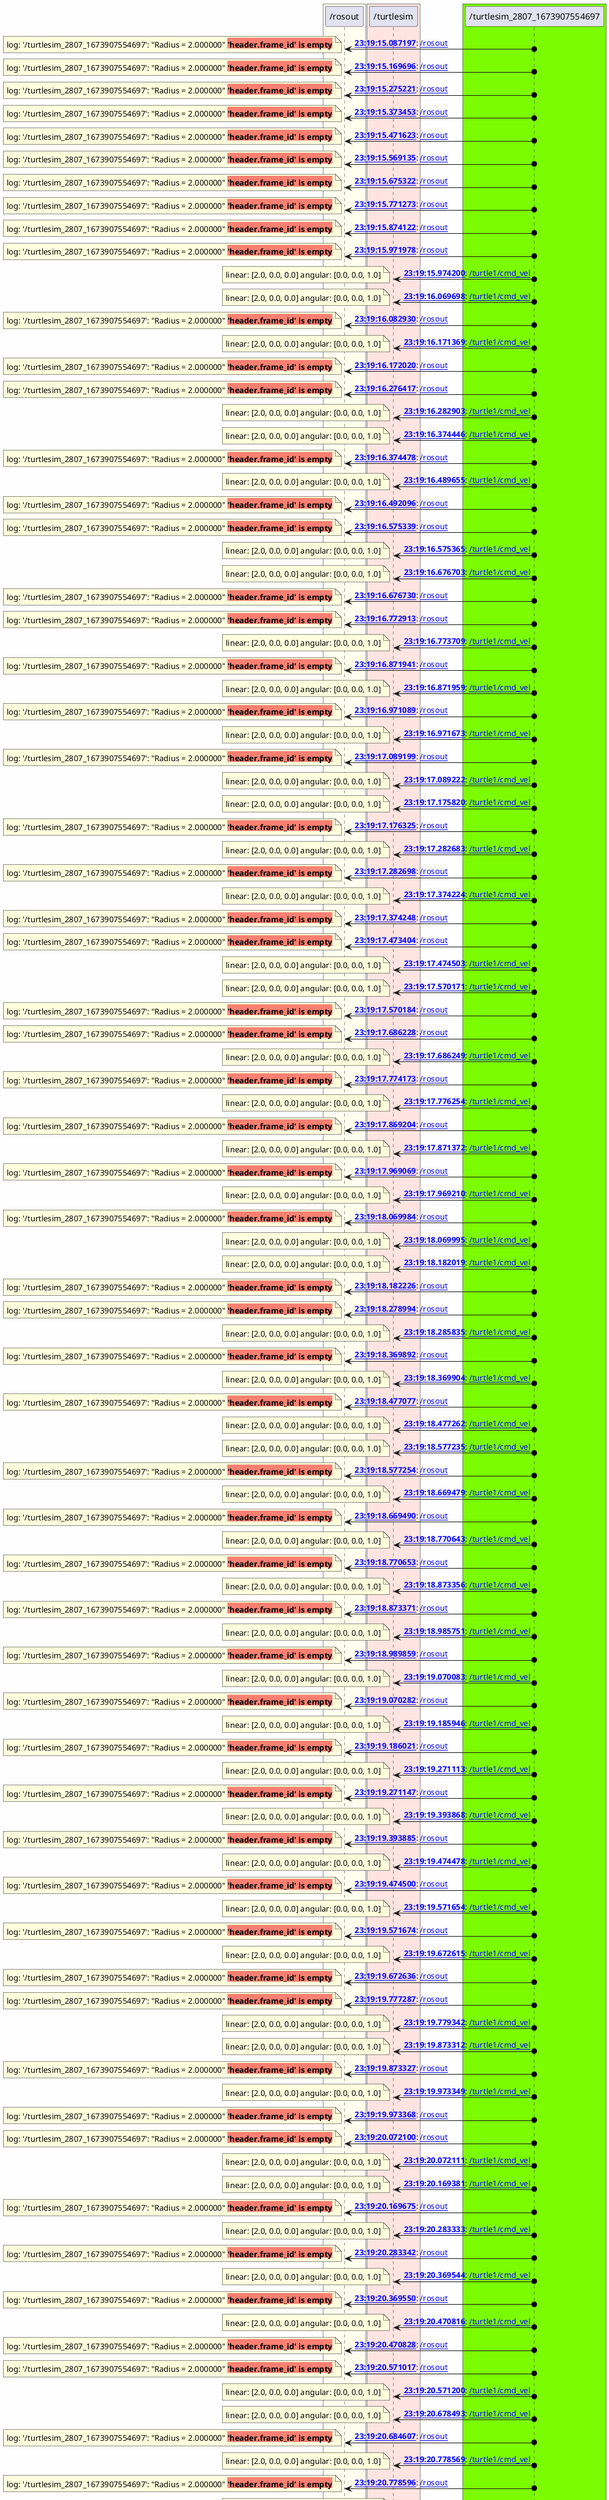 @startuml

skinparam backgroundColor #FEFEFE

box #Ivory
    participant "/rosout" as _rosout [[../nodes/_rosout.html]]
end box
box #MistyRose
    participant "/turtlesim" as _turtlesim [[../nodes/_turtlesim.html]]
end box
box #LawnGreen
    participant "/turtlesim_2807_1673907554697" as _turtlesim_2807_1673907554697 [[../nodes/_turtlesim_2807_1673907554697.html]]
end box

_turtlesim_2807_1673907554697 o-> _rosout : **[[../msgs/0000656_msg.html {message data} 23:19:15.087197]]**: [[../topics/_rosout.html {topic data} /rosout]]
note left
log: '/turtlesim_2807_1673907554697': "Radius = 2.000000" <b><back:salmon>'header.frame_id' is empty</back></b>
end note
_turtlesim_2807_1673907554697 o-> _rosout : **[[../msgs/0000671_msg.html {message data} 23:19:15.169696]]**: [[../topics/_rosout.html {topic data} /rosout]]
note left
log: '/turtlesim_2807_1673907554697': "Radius = 2.000000" <b><back:salmon>'header.frame_id' is empty</back></b>
end note
_turtlesim_2807_1673907554697 o-> _rosout : **[[../msgs/0000687_msg.html {message data} 23:19:15.275221]]**: [[../topics/_rosout.html {topic data} /rosout]]
note left
log: '/turtlesim_2807_1673907554697': "Radius = 2.000000" <b><back:salmon>'header.frame_id' is empty</back></b>
end note
_turtlesim_2807_1673907554697 o-> _rosout : **[[../msgs/0000701_msg.html {message data} 23:19:15.373453]]**: [[../topics/_rosout.html {topic data} /rosout]]
note left
log: '/turtlesim_2807_1673907554697': "Radius = 2.000000" <b><back:salmon>'header.frame_id' is empty</back></b>
end note
_turtlesim_2807_1673907554697 o-> _rosout : **[[../msgs/0000715_msg.html {message data} 23:19:15.471623]]**: [[../topics/_rosout.html {topic data} /rosout]]
note left
log: '/turtlesim_2807_1673907554697': "Radius = 2.000000" <b><back:salmon>'header.frame_id' is empty</back></b>
end note
_turtlesim_2807_1673907554697 o-> _rosout : **[[../msgs/0000729_msg.html {message data} 23:19:15.569135]]**: [[../topics/_rosout.html {topic data} /rosout]]
note left
log: '/turtlesim_2807_1673907554697': "Radius = 2.000000" <b><back:salmon>'header.frame_id' is empty</back></b>
end note
_turtlesim_2807_1673907554697 o-> _rosout : **[[../msgs/0000741_msg.html {message data} 23:19:15.675322]]**: [[../topics/_rosout.html {topic data} /rosout]]
note left
log: '/turtlesim_2807_1673907554697': "Radius = 2.000000" <b><back:salmon>'header.frame_id' is empty</back></b>
end note
_turtlesim_2807_1673907554697 o-> _rosout : **[[../msgs/0000761_msg.html {message data} 23:19:15.771273]]**: [[../topics/_rosout.html {topic data} /rosout]]
note left
log: '/turtlesim_2807_1673907554697': "Radius = 2.000000" <b><back:salmon>'header.frame_id' is empty</back></b>
end note
_turtlesim_2807_1673907554697 o-> _rosout : **[[../msgs/0000775_msg.html {message data} 23:19:15.874122]]**: [[../topics/_rosout.html {topic data} /rosout]]
note left
log: '/turtlesim_2807_1673907554697': "Radius = 2.000000" <b><back:salmon>'header.frame_id' is empty</back></b>
end note
_turtlesim_2807_1673907554697 o-> _rosout : **[[../msgs/0000790_msg.html {message data} 23:19:15.971978]]**: [[../topics/_rosout.html {topic data} /rosout]]
note left
log: '/turtlesim_2807_1673907554697': "Radius = 2.000000" <b><back:salmon>'header.frame_id' is empty</back></b>
end note
_turtlesim_2807_1673907554697 o-> _turtlesim : **[[../msgs/0000792_msg.html {message data} 23:19:15.974200]]**: [[../topics/_turtle1_cmd_vel.html {topic data} /turtle1/cmd_vel]]
note left
linear: [2.0, 0.0, 0.0] angular: [0.0, 0.0, 1.0]
end note
_turtlesim_2807_1673907554697 o-> _turtlesim : **[[../msgs/0000806_msg.html {message data} 23:19:16.069698]]**: [[../topics/_turtle1_cmd_vel.html {topic data} /turtle1/cmd_vel]]
note left
linear: [2.0, 0.0, 0.0] angular: [0.0, 0.0, 1.0]
end note
_turtlesim_2807_1673907554697 o-> _rosout : **[[../msgs/0000807_msg.html {message data} 23:19:16.082930]]**: [[../topics/_rosout.html {topic data} /rosout]]
note left
log: '/turtlesim_2807_1673907554697': "Radius = 2.000000" <b><back:salmon>'header.frame_id' is empty</back></b>
end note
_turtlesim_2807_1673907554697 o-> _turtlesim : **[[../msgs/0000823_msg.html {message data} 23:19:16.171369]]**: [[../topics/_turtle1_cmd_vel.html {topic data} /turtle1/cmd_vel]]
note left
linear: [2.0, 0.0, 0.0] angular: [0.0, 0.0, 1.0]
end note
_turtlesim_2807_1673907554697 o-> _rosout : **[[../msgs/0000824_msg.html {message data} 23:19:16.172020]]**: [[../topics/_rosout.html {topic data} /rosout]]
note left
log: '/turtlesim_2807_1673907554697': "Radius = 2.000000" <b><back:salmon>'header.frame_id' is empty</back></b>
end note
_turtlesim_2807_1673907554697 o-> _rosout : **[[../msgs/0000838_msg.html {message data} 23:19:16.276417]]**: [[../topics/_rosout.html {topic data} /rosout]]
note left
log: '/turtlesim_2807_1673907554697': "Radius = 2.000000" <b><back:salmon>'header.frame_id' is empty</back></b>
end note
_turtlesim_2807_1673907554697 o-> _turtlesim : **[[../msgs/0000842_msg.html {message data} 23:19:16.282903]]**: [[../topics/_turtle1_cmd_vel.html {topic data} /turtle1/cmd_vel]]
note left
linear: [2.0, 0.0, 0.0] angular: [0.0, 0.0, 1.0]
end note
_turtlesim_2807_1673907554697 o-> _turtlesim : **[[../msgs/0000853_msg.html {message data} 23:19:16.374446]]**: [[../topics/_turtle1_cmd_vel.html {topic data} /turtle1/cmd_vel]]
note left
linear: [2.0, 0.0, 0.0] angular: [0.0, 0.0, 1.0]
end note
_turtlesim_2807_1673907554697 o-> _rosout : **[[../msgs/0000854_msg.html {message data} 23:19:16.374478]]**: [[../topics/_rosout.html {topic data} /rosout]]
note left
log: '/turtlesim_2807_1673907554697': "Radius = 2.000000" <b><back:salmon>'header.frame_id' is empty</back></b>
end note
_turtlesim_2807_1673907554697 o-> _turtlesim : **[[../msgs/0000868_msg.html {message data} 23:19:16.489655]]**: [[../topics/_turtle1_cmd_vel.html {topic data} /turtle1/cmd_vel]]
note left
linear: [2.0, 0.0, 0.0] angular: [0.0, 0.0, 1.0]
end note
_turtlesim_2807_1673907554697 o-> _rosout : **[[../msgs/0000870_msg.html {message data} 23:19:16.492096]]**: [[../topics/_rosout.html {topic data} /rosout]]
note left
log: '/turtlesim_2807_1673907554697': "Radius = 2.000000" <b><back:salmon>'header.frame_id' is empty</back></b>
end note
_turtlesim_2807_1673907554697 o-> _rosout : **[[../msgs/0000885_msg.html {message data} 23:19:16.575339]]**: [[../topics/_rosout.html {topic data} /rosout]]
note left
log: '/turtlesim_2807_1673907554697': "Radius = 2.000000" <b><back:salmon>'header.frame_id' is empty</back></b>
end note
_turtlesim_2807_1673907554697 o-> _turtlesim : **[[../msgs/0000886_msg.html {message data} 23:19:16.575365]]**: [[../topics/_turtle1_cmd_vel.html {topic data} /turtle1/cmd_vel]]
note left
linear: [2.0, 0.0, 0.0] angular: [0.0, 0.0, 1.0]
end note
_turtlesim_2807_1673907554697 o-> _turtlesim : **[[../msgs/0000896_msg.html {message data} 23:19:16.676703]]**: [[../topics/_turtle1_cmd_vel.html {topic data} /turtle1/cmd_vel]]
note left
linear: [2.0, 0.0, 0.0] angular: [0.0, 0.0, 1.0]
end note
_turtlesim_2807_1673907554697 o-> _rosout : **[[../msgs/0000897_msg.html {message data} 23:19:16.676730]]**: [[../topics/_rosout.html {topic data} /rosout]]
note left
log: '/turtlesim_2807_1673907554697': "Radius = 2.000000" <b><back:salmon>'header.frame_id' is empty</back></b>
end note
_turtlesim_2807_1673907554697 o-> _rosout : **[[../msgs/0000911_msg.html {message data} 23:19:16.772913]]**: [[../topics/_rosout.html {topic data} /rosout]]
note left
log: '/turtlesim_2807_1673907554697': "Radius = 2.000000" <b><back:salmon>'header.frame_id' is empty</back></b>
end note
_turtlesim_2807_1673907554697 o-> _turtlesim : **[[../msgs/0000912_msg.html {message data} 23:19:16.773709]]**: [[../topics/_turtle1_cmd_vel.html {topic data} /turtle1/cmd_vel]]
note left
linear: [2.0, 0.0, 0.0] angular: [0.0, 0.0, 1.0]
end note
_turtlesim_2807_1673907554697 o-> _rosout : **[[../msgs/0000928_msg.html {message data} 23:19:16.871941]]**: [[../topics/_rosout.html {topic data} /rosout]]
note left
log: '/turtlesim_2807_1673907554697': "Radius = 2.000000" <b><back:salmon>'header.frame_id' is empty</back></b>
end note
_turtlesim_2807_1673907554697 o-> _turtlesim : **[[../msgs/0000929_msg.html {message data} 23:19:16.871959]]**: [[../topics/_turtle1_cmd_vel.html {topic data} /turtle1/cmd_vel]]
note left
linear: [2.0, 0.0, 0.0] angular: [0.0, 0.0, 1.0]
end note
_turtlesim_2807_1673907554697 o-> _rosout : **[[../msgs/0000944_msg.html {message data} 23:19:16.971089]]**: [[../topics/_rosout.html {topic data} /rosout]]
note left
log: '/turtlesim_2807_1673907554697': "Radius = 2.000000" <b><back:salmon>'header.frame_id' is empty</back></b>
end note
_turtlesim_2807_1673907554697 o-> _turtlesim : **[[../msgs/0000945_msg.html {message data} 23:19:16.971673]]**: [[../topics/_turtle1_cmd_vel.html {topic data} /turtle1/cmd_vel]]
note left
linear: [2.0, 0.0, 0.0] angular: [0.0, 0.0, 1.0]
end note
_turtlesim_2807_1673907554697 o-> _rosout : **[[../msgs/0000960_msg.html {message data} 23:19:17.089199]]**: [[../topics/_rosout.html {topic data} /rosout]]
note left
log: '/turtlesim_2807_1673907554697': "Radius = 2.000000" <b><back:salmon>'header.frame_id' is empty</back></b>
end note
_turtlesim_2807_1673907554697 o-> _turtlesim : **[[../msgs/0000963_msg.html {message data} 23:19:17.089222]]**: [[../topics/_turtle1_cmd_vel.html {topic data} /turtle1/cmd_vel]]
note left
linear: [2.0, 0.0, 0.0] angular: [0.0, 0.0, 1.0]
end note
_turtlesim_2807_1673907554697 o-> _turtlesim : **[[../msgs/0000978_msg.html {message data} 23:19:17.175820]]**: [[../topics/_turtle1_cmd_vel.html {topic data} /turtle1/cmd_vel]]
note left
linear: [2.0, 0.0, 0.0] angular: [0.0, 0.0, 1.0]
end note
_turtlesim_2807_1673907554697 o-> _rosout : **[[../msgs/0000979_msg.html {message data} 23:19:17.176325]]**: [[../topics/_rosout.html {topic data} /rosout]]
note left
log: '/turtlesim_2807_1673907554697': "Radius = 2.000000" <b><back:salmon>'header.frame_id' is empty</back></b>
end note
_turtlesim_2807_1673907554697 o-> _turtlesim : **[[../msgs/0000992_msg.html {message data} 23:19:17.282683]]**: [[../topics/_turtle1_cmd_vel.html {topic data} /turtle1/cmd_vel]]
note left
linear: [2.0, 0.0, 0.0] angular: [0.0, 0.0, 1.0]
end note
_turtlesim_2807_1673907554697 o-> _rosout : **[[../msgs/0000993_msg.html {message data} 23:19:17.282698]]**: [[../topics/_rosout.html {topic data} /rosout]]
note left
log: '/turtlesim_2807_1673907554697': "Radius = 2.000000" <b><back:salmon>'header.frame_id' is empty</back></b>
end note
_turtlesim_2807_1673907554697 o-> _turtlesim : **[[../msgs/0001009_msg.html {message data} 23:19:17.374224]]**: [[../topics/_turtle1_cmd_vel.html {topic data} /turtle1/cmd_vel]]
note left
linear: [2.0, 0.0, 0.0] angular: [0.0, 0.0, 1.0]
end note
_turtlesim_2807_1673907554697 o-> _rosout : **[[../msgs/0001010_msg.html {message data} 23:19:17.374248]]**: [[../topics/_rosout.html {topic data} /rosout]]
note left
log: '/turtlesim_2807_1673907554697': "Radius = 2.000000" <b><back:salmon>'header.frame_id' is empty</back></b>
end note
_turtlesim_2807_1673907554697 o-> _rosout : **[[../msgs/0001024_msg.html {message data} 23:19:17.473404]]**: [[../topics/_rosout.html {topic data} /rosout]]
note left
log: '/turtlesim_2807_1673907554697': "Radius = 2.000000" <b><back:salmon>'header.frame_id' is empty</back></b>
end note
_turtlesim_2807_1673907554697 o-> _turtlesim : **[[../msgs/0001026_msg.html {message data} 23:19:17.474503]]**: [[../topics/_turtle1_cmd_vel.html {topic data} /turtle1/cmd_vel]]
note left
linear: [2.0, 0.0, 0.0] angular: [0.0, 0.0, 1.0]
end note
_turtlesim_2807_1673907554697 o-> _turtlesim : **[[../msgs/0001039_msg.html {message data} 23:19:17.570171]]**: [[../topics/_turtle1_cmd_vel.html {topic data} /turtle1/cmd_vel]]
note left
linear: [2.0, 0.0, 0.0] angular: [0.0, 0.0, 1.0]
end note
_turtlesim_2807_1673907554697 o-> _rosout : **[[../msgs/0001040_msg.html {message data} 23:19:17.570184]]**: [[../topics/_rosout.html {topic data} /rosout]]
note left
log: '/turtlesim_2807_1673907554697': "Radius = 2.000000" <b><back:salmon>'header.frame_id' is empty</back></b>
end note
_turtlesim_2807_1673907554697 o-> _rosout : **[[../msgs/0001056_msg.html {message data} 23:19:17.686228]]**: [[../topics/_rosout.html {topic data} /rosout]]
note left
log: '/turtlesim_2807_1673907554697': "Radius = 2.000000" <b><back:salmon>'header.frame_id' is empty</back></b>
end note
_turtlesim_2807_1673907554697 o-> _turtlesim : **[[../msgs/0001057_msg.html {message data} 23:19:17.686249]]**: [[../topics/_turtle1_cmd_vel.html {topic data} /turtle1/cmd_vel]]
note left
linear: [2.0, 0.0, 0.0] angular: [0.0, 0.0, 1.0]
end note
_turtlesim_2807_1673907554697 o-> _rosout : **[[../msgs/0001069_msg.html {message data} 23:19:17.774173]]**: [[../topics/_rosout.html {topic data} /rosout]]
note left
log: '/turtlesim_2807_1673907554697': "Radius = 2.000000" <b><back:salmon>'header.frame_id' is empty</back></b>
end note
_turtlesim_2807_1673907554697 o-> _turtlesim : **[[../msgs/0001071_msg.html {message data} 23:19:17.776254]]**: [[../topics/_turtle1_cmd_vel.html {topic data} /turtle1/cmd_vel]]
note left
linear: [2.0, 0.0, 0.0] angular: [0.0, 0.0, 1.0]
end note
_turtlesim_2807_1673907554697 o-> _rosout : **[[../msgs/0001085_msg.html {message data} 23:19:17.869204]]**: [[../topics/_rosout.html {topic data} /rosout]]
note left
log: '/turtlesim_2807_1673907554697': "Radius = 2.000000" <b><back:salmon>'header.frame_id' is empty</back></b>
end note
_turtlesim_2807_1673907554697 o-> _turtlesim : **[[../msgs/0001086_msg.html {message data} 23:19:17.871372]]**: [[../topics/_turtle1_cmd_vel.html {topic data} /turtle1/cmd_vel]]
note left
linear: [2.0, 0.0, 0.0] angular: [0.0, 0.0, 1.0]
end note
_turtlesim_2807_1673907554697 o-> _rosout : **[[../msgs/0001100_msg.html {message data} 23:19:17.969069]]**: [[../topics/_rosout.html {topic data} /rosout]]
note left
log: '/turtlesim_2807_1673907554697': "Radius = 2.000000" <b><back:salmon>'header.frame_id' is empty</back></b>
end note
_turtlesim_2807_1673907554697 o-> _turtlesim : **[[../msgs/0001101_msg.html {message data} 23:19:17.969210]]**: [[../topics/_turtle1_cmd_vel.html {topic data} /turtle1/cmd_vel]]
note left
linear: [2.0, 0.0, 0.0] angular: [0.0, 0.0, 1.0]
end note
_turtlesim_2807_1673907554697 o-> _rosout : **[[../msgs/0001117_msg.html {message data} 23:19:18.069984]]**: [[../topics/_rosout.html {topic data} /rosout]]
note left
log: '/turtlesim_2807_1673907554697': "Radius = 2.000000" <b><back:salmon>'header.frame_id' is empty</back></b>
end note
_turtlesim_2807_1673907554697 o-> _turtlesim : **[[../msgs/0001118_msg.html {message data} 23:19:18.069995]]**: [[../topics/_turtle1_cmd_vel.html {topic data} /turtle1/cmd_vel]]
note left
linear: [2.0, 0.0, 0.0] angular: [0.0, 0.0, 1.0]
end note
_turtlesim_2807_1673907554697 o-> _turtlesim : **[[../msgs/0001132_msg.html {message data} 23:19:18.182019]]**: [[../topics/_turtle1_cmd_vel.html {topic data} /turtle1/cmd_vel]]
note left
linear: [2.0, 0.0, 0.0] angular: [0.0, 0.0, 1.0]
end note
_turtlesim_2807_1673907554697 o-> _rosout : **[[../msgs/0001133_msg.html {message data} 23:19:18.182226]]**: [[../topics/_rosout.html {topic data} /rosout]]
note left
log: '/turtlesim_2807_1673907554697': "Radius = 2.000000" <b><back:salmon>'header.frame_id' is empty</back></b>
end note
_turtlesim_2807_1673907554697 o-> _rosout : **[[../msgs/0001150_msg.html {message data} 23:19:18.278994]]**: [[../topics/_rosout.html {topic data} /rosout]]
note left
log: '/turtlesim_2807_1673907554697': "Radius = 2.000000" <b><back:salmon>'header.frame_id' is empty</back></b>
end note
_turtlesim_2807_1673907554697 o-> _turtlesim : **[[../msgs/0001151_msg.html {message data} 23:19:18.285835]]**: [[../topics/_turtle1_cmd_vel.html {topic data} /turtle1/cmd_vel]]
note left
linear: [2.0, 0.0, 0.0] angular: [0.0, 0.0, 1.0]
end note
_turtlesim_2807_1673907554697 o-> _rosout : **[[../msgs/0001165_msg.html {message data} 23:19:18.369892]]**: [[../topics/_rosout.html {topic data} /rosout]]
note left
log: '/turtlesim_2807_1673907554697': "Radius = 2.000000" <b><back:salmon>'header.frame_id' is empty</back></b>
end note
_turtlesim_2807_1673907554697 o-> _turtlesim : **[[../msgs/0001166_msg.html {message data} 23:19:18.369904]]**: [[../topics/_turtle1_cmd_vel.html {topic data} /turtle1/cmd_vel]]
note left
linear: [2.0, 0.0, 0.0] angular: [0.0, 0.0, 1.0]
end note
_turtlesim_2807_1673907554697 o-> _rosout : **[[../msgs/0001181_msg.html {message data} 23:19:18.477077]]**: [[../topics/_rosout.html {topic data} /rosout]]
note left
log: '/turtlesim_2807_1673907554697': "Radius = 2.000000" <b><back:salmon>'header.frame_id' is empty</back></b>
end note
_turtlesim_2807_1673907554697 o-> _turtlesim : **[[../msgs/0001182_msg.html {message data} 23:19:18.477262]]**: [[../topics/_turtle1_cmd_vel.html {topic data} /turtle1/cmd_vel]]
note left
linear: [2.0, 0.0, 0.0] angular: [0.0, 0.0, 1.0]
end note
_turtlesim_2807_1673907554697 o-> _turtlesim : **[[../msgs/0001195_msg.html {message data} 23:19:18.577235]]**: [[../topics/_turtle1_cmd_vel.html {topic data} /turtle1/cmd_vel]]
note left
linear: [2.0, 0.0, 0.0] angular: [0.0, 0.0, 1.0]
end note
_turtlesim_2807_1673907554697 o-> _rosout : **[[../msgs/0001196_msg.html {message data} 23:19:18.577254]]**: [[../topics/_rosout.html {topic data} /rosout]]
note left
log: '/turtlesim_2807_1673907554697': "Radius = 2.000000" <b><back:salmon>'header.frame_id' is empty</back></b>
end note
_turtlesim_2807_1673907554697 o-> _turtlesim : **[[../msgs/0001212_msg.html {message data} 23:19:18.669479]]**: [[../topics/_turtle1_cmd_vel.html {topic data} /turtle1/cmd_vel]]
note left
linear: [2.0, 0.0, 0.0] angular: [0.0, 0.0, 1.0]
end note
_turtlesim_2807_1673907554697 o-> _rosout : **[[../msgs/0001213_msg.html {message data} 23:19:18.669490]]**: [[../topics/_rosout.html {topic data} /rosout]]
note left
log: '/turtlesim_2807_1673907554697': "Radius = 2.000000" <b><back:salmon>'header.frame_id' is empty</back></b>
end note
_turtlesim_2807_1673907554697 o-> _turtlesim : **[[../msgs/0001228_msg.html {message data} 23:19:18.770643]]**: [[../topics/_turtle1_cmd_vel.html {topic data} /turtle1/cmd_vel]]
note left
linear: [2.0, 0.0, 0.0] angular: [0.0, 0.0, 1.0]
end note
_turtlesim_2807_1673907554697 o-> _rosout : **[[../msgs/0001229_msg.html {message data} 23:19:18.770653]]**: [[../topics/_rosout.html {topic data} /rosout]]
note left
log: '/turtlesim_2807_1673907554697': "Radius = 2.000000" <b><back:salmon>'header.frame_id' is empty</back></b>
end note
_turtlesim_2807_1673907554697 o-> _turtlesim : **[[../msgs/0001243_msg.html {message data} 23:19:18.873356]]**: [[../topics/_turtle1_cmd_vel.html {topic data} /turtle1/cmd_vel]]
note left
linear: [2.0, 0.0, 0.0] angular: [0.0, 0.0, 1.0]
end note
_turtlesim_2807_1673907554697 o-> _rosout : **[[../msgs/0001244_msg.html {message data} 23:19:18.873371]]**: [[../topics/_rosout.html {topic data} /rosout]]
note left
log: '/turtlesim_2807_1673907554697': "Radius = 2.000000" <b><back:salmon>'header.frame_id' is empty</back></b>
end note
_turtlesim_2807_1673907554697 o-> _turtlesim : **[[../msgs/0001257_msg.html {message data} 23:19:18.985751]]**: [[../topics/_turtle1_cmd_vel.html {topic data} /turtle1/cmd_vel]]
note left
linear: [2.0, 0.0, 0.0] angular: [0.0, 0.0, 1.0]
end note
_turtlesim_2807_1673907554697 o-> _rosout : **[[../msgs/0001258_msg.html {message data} 23:19:18.989859]]**: [[../topics/_rosout.html {topic data} /rosout]]
note left
log: '/turtlesim_2807_1673907554697': "Radius = 2.000000" <b><back:salmon>'header.frame_id' is empty</back></b>
end note
_turtlesim_2807_1673907554697 o-> _turtlesim : **[[../msgs/0001276_msg.html {message data} 23:19:19.070083]]**: [[../topics/_turtle1_cmd_vel.html {topic data} /turtle1/cmd_vel]]
note left
linear: [2.0, 0.0, 0.0] angular: [0.0, 0.0, 1.0]
end note
_turtlesim_2807_1673907554697 o-> _rosout : **[[../msgs/0001277_msg.html {message data} 23:19:19.070282]]**: [[../topics/_rosout.html {topic data} /rosout]]
note left
log: '/turtlesim_2807_1673907554697': "Radius = 2.000000" <b><back:salmon>'header.frame_id' is empty</back></b>
end note
_turtlesim_2807_1673907554697 o-> _turtlesim : **[[../msgs/0001290_msg.html {message data} 23:19:19.185946]]**: [[../topics/_turtle1_cmd_vel.html {topic data} /turtle1/cmd_vel]]
note left
linear: [2.0, 0.0, 0.0] angular: [0.0, 0.0, 1.0]
end note
_turtlesim_2807_1673907554697 o-> _rosout : **[[../msgs/0001291_msg.html {message data} 23:19:19.186021]]**: [[../topics/_rosout.html {topic data} /rosout]]
note left
log: '/turtlesim_2807_1673907554697': "Radius = 2.000000" <b><back:salmon>'header.frame_id' is empty</back></b>
end note
_turtlesim_2807_1673907554697 o-> _turtlesim : **[[../msgs/0001302_msg.html {message data} 23:19:19.271113]]**: [[../topics/_turtle1_cmd_vel.html {topic data} /turtle1/cmd_vel]]
note left
linear: [2.0, 0.0, 0.0] angular: [0.0, 0.0, 1.0]
end note
_turtlesim_2807_1673907554697 o-> _rosout : **[[../msgs/0001303_msg.html {message data} 23:19:19.271147]]**: [[../topics/_rosout.html {topic data} /rosout]]
note left
log: '/turtlesim_2807_1673907554697': "Radius = 2.000000" <b><back:salmon>'header.frame_id' is empty</back></b>
end note
_turtlesim_2807_1673907554697 o-> _turtlesim : **[[../msgs/0001321_msg.html {message data} 23:19:19.393868]]**: [[../topics/_turtle1_cmd_vel.html {topic data} /turtle1/cmd_vel]]
note left
linear: [2.0, 0.0, 0.0] angular: [0.0, 0.0, 1.0]
end note
_turtlesim_2807_1673907554697 o-> _rosout : **[[../msgs/0001322_msg.html {message data} 23:19:19.393885]]**: [[../topics/_rosout.html {topic data} /rosout]]
note left
log: '/turtlesim_2807_1673907554697': "Radius = 2.000000" <b><back:salmon>'header.frame_id' is empty</back></b>
end note
_turtlesim_2807_1673907554697 o-> _turtlesim : **[[../msgs/0001332_msg.html {message data} 23:19:19.474478]]**: [[../topics/_turtle1_cmd_vel.html {topic data} /turtle1/cmd_vel]]
note left
linear: [2.0, 0.0, 0.0] angular: [0.0, 0.0, 1.0]
end note
_turtlesim_2807_1673907554697 o-> _rosout : **[[../msgs/0001333_msg.html {message data} 23:19:19.474500]]**: [[../topics/_rosout.html {topic data} /rosout]]
note left
log: '/turtlesim_2807_1673907554697': "Radius = 2.000000" <b><back:salmon>'header.frame_id' is empty</back></b>
end note
_turtlesim_2807_1673907554697 o-> _turtlesim : **[[../msgs/0001348_msg.html {message data} 23:19:19.571654]]**: [[../topics/_turtle1_cmd_vel.html {topic data} /turtle1/cmd_vel]]
note left
linear: [2.0, 0.0, 0.0] angular: [0.0, 0.0, 1.0]
end note
_turtlesim_2807_1673907554697 o-> _rosout : **[[../msgs/0001349_msg.html {message data} 23:19:19.571674]]**: [[../topics/_rosout.html {topic data} /rosout]]
note left
log: '/turtlesim_2807_1673907554697': "Radius = 2.000000" <b><back:salmon>'header.frame_id' is empty</back></b>
end note
_turtlesim_2807_1673907554697 o-> _turtlesim : **[[../msgs/0001362_msg.html {message data} 23:19:19.672615]]**: [[../topics/_turtle1_cmd_vel.html {topic data} /turtle1/cmd_vel]]
note left
linear: [2.0, 0.0, 0.0] angular: [0.0, 0.0, 1.0]
end note
_turtlesim_2807_1673907554697 o-> _rosout : **[[../msgs/0001363_msg.html {message data} 23:19:19.672636]]**: [[../topics/_rosout.html {topic data} /rosout]]
note left
log: '/turtlesim_2807_1673907554697': "Radius = 2.000000" <b><back:salmon>'header.frame_id' is empty</back></b>
end note
_turtlesim_2807_1673907554697 o-> _rosout : **[[../msgs/0001379_msg.html {message data} 23:19:19.777287]]**: [[../topics/_rosout.html {topic data} /rosout]]
note left
log: '/turtlesim_2807_1673907554697': "Radius = 2.000000" <b><back:salmon>'header.frame_id' is empty</back></b>
end note
_turtlesim_2807_1673907554697 o-> _turtlesim : **[[../msgs/0001382_msg.html {message data} 23:19:19.779342]]**: [[../topics/_turtle1_cmd_vel.html {topic data} /turtle1/cmd_vel]]
note left
linear: [2.0, 0.0, 0.0] angular: [0.0, 0.0, 1.0]
end note
_turtlesim_2807_1673907554697 o-> _turtlesim : **[[../msgs/0001393_msg.html {message data} 23:19:19.873312]]**: [[../topics/_turtle1_cmd_vel.html {topic data} /turtle1/cmd_vel]]
note left
linear: [2.0, 0.0, 0.0] angular: [0.0, 0.0, 1.0]
end note
_turtlesim_2807_1673907554697 o-> _rosout : **[[../msgs/0001394_msg.html {message data} 23:19:19.873327]]**: [[../topics/_rosout.html {topic data} /rosout]]
note left
log: '/turtlesim_2807_1673907554697': "Radius = 2.000000" <b><back:salmon>'header.frame_id' is empty</back></b>
end note
_turtlesim_2807_1673907554697 o-> _turtlesim : **[[../msgs/0001410_msg.html {message data} 23:19:19.973349]]**: [[../topics/_turtle1_cmd_vel.html {topic data} /turtle1/cmd_vel]]
note left
linear: [2.0, 0.0, 0.0] angular: [0.0, 0.0, 1.0]
end note
_turtlesim_2807_1673907554697 o-> _rosout : **[[../msgs/0001411_msg.html {message data} 23:19:19.973368]]**: [[../topics/_rosout.html {topic data} /rosout]]
note left
log: '/turtlesim_2807_1673907554697': "Radius = 2.000000" <b><back:salmon>'header.frame_id' is empty</back></b>
end note
_turtlesim_2807_1673907554697 o-> _rosout : **[[../msgs/0001427_msg.html {message data} 23:19:20.072100]]**: [[../topics/_rosout.html {topic data} /rosout]]
note left
log: '/turtlesim_2807_1673907554697': "Radius = 2.000000" <b><back:salmon>'header.frame_id' is empty</back></b>
end note
_turtlesim_2807_1673907554697 o-> _turtlesim : **[[../msgs/0001428_msg.html {message data} 23:19:20.072111]]**: [[../topics/_turtle1_cmd_vel.html {topic data} /turtle1/cmd_vel]]
note left
linear: [2.0, 0.0, 0.0] angular: [0.0, 0.0, 1.0]
end note
_turtlesim_2807_1673907554697 o-> _turtlesim : **[[../msgs/0001443_msg.html {message data} 23:19:20.169381]]**: [[../topics/_turtle1_cmd_vel.html {topic data} /turtle1/cmd_vel]]
note left
linear: [2.0, 0.0, 0.0] angular: [0.0, 0.0, 1.0]
end note
_turtlesim_2807_1673907554697 o-> _rosout : **[[../msgs/0001444_msg.html {message data} 23:19:20.169675]]**: [[../topics/_rosout.html {topic data} /rosout]]
note left
log: '/turtlesim_2807_1673907554697': "Radius = 2.000000" <b><back:salmon>'header.frame_id' is empty</back></b>
end note
_turtlesim_2807_1673907554697 o-> _turtlesim : **[[../msgs/0001458_msg.html {message data} 23:19:20.283333]]**: [[../topics/_turtle1_cmd_vel.html {topic data} /turtle1/cmd_vel]]
note left
linear: [2.0, 0.0, 0.0] angular: [0.0, 0.0, 1.0]
end note
_turtlesim_2807_1673907554697 o-> _rosout : **[[../msgs/0001459_msg.html {message data} 23:19:20.283342]]**: [[../topics/_rosout.html {topic data} /rosout]]
note left
log: '/turtlesim_2807_1673907554697': "Radius = 2.000000" <b><back:salmon>'header.frame_id' is empty</back></b>
end note
_turtlesim_2807_1673907554697 o-> _turtlesim : **[[../msgs/0001476_msg.html {message data} 23:19:20.369544]]**: [[../topics/_turtle1_cmd_vel.html {topic data} /turtle1/cmd_vel]]
note left
linear: [2.0, 0.0, 0.0] angular: [0.0, 0.0, 1.0]
end note
_turtlesim_2807_1673907554697 o-> _rosout : **[[../msgs/0001477_msg.html {message data} 23:19:20.369550]]**: [[../topics/_rosout.html {topic data} /rosout]]
note left
log: '/turtlesim_2807_1673907554697': "Radius = 2.000000" <b><back:salmon>'header.frame_id' is empty</back></b>
end note
_turtlesim_2807_1673907554697 o-> _turtlesim : **[[../msgs/0001490_msg.html {message data} 23:19:20.470816]]**: [[../topics/_turtle1_cmd_vel.html {topic data} /turtle1/cmd_vel]]
note left
linear: [2.0, 0.0, 0.0] angular: [0.0, 0.0, 1.0]
end note
_turtlesim_2807_1673907554697 o-> _rosout : **[[../msgs/0001491_msg.html {message data} 23:19:20.470828]]**: [[../topics/_rosout.html {topic data} /rosout]]
note left
log: '/turtlesim_2807_1673907554697': "Radius = 2.000000" <b><back:salmon>'header.frame_id' is empty</back></b>
end note
_turtlesim_2807_1673907554697 o-> _rosout : **[[../msgs/0001506_msg.html {message data} 23:19:20.571017]]**: [[../topics/_rosout.html {topic data} /rosout]]
note left
log: '/turtlesim_2807_1673907554697': "Radius = 2.000000" <b><back:salmon>'header.frame_id' is empty</back></b>
end note
_turtlesim_2807_1673907554697 o-> _turtlesim : **[[../msgs/0001507_msg.html {message data} 23:19:20.571200]]**: [[../topics/_turtle1_cmd_vel.html {topic data} /turtle1/cmd_vel]]
note left
linear: [2.0, 0.0, 0.0] angular: [0.0, 0.0, 1.0]
end note
_turtlesim_2807_1673907554697 o-> _turtlesim : **[[../msgs/0001522_msg.html {message data} 23:19:20.678493]]**: [[../topics/_turtle1_cmd_vel.html {topic data} /turtle1/cmd_vel]]
note left
linear: [2.0, 0.0, 0.0] angular: [0.0, 0.0, 1.0]
end note
_turtlesim_2807_1673907554697 o-> _rosout : **[[../msgs/0001524_msg.html {message data} 23:19:20.684607]]**: [[../topics/_rosout.html {topic data} /rosout]]
note left
log: '/turtlesim_2807_1673907554697': "Radius = 2.000000" <b><back:salmon>'header.frame_id' is empty</back></b>
end note
_turtlesim_2807_1673907554697 o-> _turtlesim : **[[../msgs/0001538_msg.html {message data} 23:19:20.778569]]**: [[../topics/_turtle1_cmd_vel.html {topic data} /turtle1/cmd_vel]]
note left
linear: [2.0, 0.0, 0.0] angular: [0.0, 0.0, 1.0]
end note
_turtlesim_2807_1673907554697 o-> _rosout : **[[../msgs/0001539_msg.html {message data} 23:19:20.778596]]**: [[../topics/_rosout.html {topic data} /rosout]]
note left
log: '/turtlesim_2807_1673907554697': "Radius = 2.000000" <b><back:salmon>'header.frame_id' is empty</back></b>
end note
_turtlesim_2807_1673907554697 o-> _turtlesim : **[[../msgs/0001552_msg.html {message data} 23:19:20.875359]]**: [[../topics/_turtle1_cmd_vel.html {topic data} /turtle1/cmd_vel]]
note left
linear: [2.0, 0.0, 0.0] angular: [0.0, 0.0, 1.0]
end note
_turtlesim_2807_1673907554697 o-> _rosout : **[[../msgs/0001553_msg.html {message data} 23:19:20.875541]]**: [[../topics/_rosout.html {topic data} /rosout]]
note left
log: '/turtlesim_2807_1673907554697': "Radius = 2.000000" <b><back:salmon>'header.frame_id' is empty</back></b>
end note
_turtlesim_2807_1673907554697 o-> _rosout : **[[../msgs/0001567_msg.html {message data} 23:19:20.970011]]**: [[../topics/_rosout.html {topic data} /rosout]]
note left
log: '/turtlesim_2807_1673907554697': "Radius = 2.000000" <b><back:salmon>'header.frame_id' is empty</back></b>
end note
_turtlesim_2807_1673907554697 o-> _turtlesim : **[[../msgs/0001568_msg.html {message data} 23:19:20.970031]]**: [[../topics/_turtle1_cmd_vel.html {topic data} /turtle1/cmd_vel]]
note left
linear: [2.0, 0.0, 0.0] angular: [0.0, 0.0, 1.0]
end note
_turtlesim_2807_1673907554697 o-> _turtlesim : **[[../msgs/0001587_msg.html {message data} 23:19:21.083439]]**: [[../topics/_turtle1_cmd_vel.html {topic data} /turtle1/cmd_vel]]
note left
linear: [2.0, 0.0, 0.0] angular: [0.0, 0.0, 1.0]
end note
_turtlesim_2807_1673907554697 o-> _rosout : **[[../msgs/0001588_msg.html {message data} 23:19:21.083692]]**: [[../topics/_rosout.html {topic data} /rosout]]
note left
log: '/turtlesim_2807_1673907554697': "Radius = 2.000000" <b><back:salmon>'header.frame_id' is empty</back></b>
end note
_turtlesim_2807_1673907554697 o-> _rosout : **[[../msgs/0001602_msg.html {message data} 23:19:21.171022]]**: [[../topics/_rosout.html {topic data} /rosout]]
note left
log: '/turtlesim_2807_1673907554697': "Radius = 2.000000" <b><back:salmon>'header.frame_id' is empty</back></b>
end note
_turtlesim_2807_1673907554697 o-> _turtlesim : **[[../msgs/0001603_msg.html {message data} 23:19:21.173199]]**: [[../topics/_turtle1_cmd_vel.html {topic data} /turtle1/cmd_vel]]
note left
linear: [2.0, 0.0, 0.0] angular: [0.0, 0.0, 1.0]
end note
_turtlesim_2807_1673907554697 o-> _rosout : **[[../msgs/0001616_msg.html {message data} 23:19:21.277619]]**: [[../topics/_rosout.html {topic data} /rosout]]
note left
log: '/turtlesim_2807_1673907554697': "Radius = 2.000000" <b><back:salmon>'header.frame_id' is empty</back></b>
end note
_turtlesim_2807_1673907554697 o-> _turtlesim : **[[../msgs/0001619_msg.html {message data} 23:19:21.278069]]**: [[../topics/_turtle1_cmd_vel.html {topic data} /turtle1/cmd_vel]]
note left
linear: [2.0, 0.0, 0.0] angular: [0.0, 0.0, 1.0]
end note
_turtlesim_2807_1673907554697 o-> _rosout : **[[../msgs/0001633_msg.html {message data} 23:19:21.374367]]**: [[../topics/_rosout.html {topic data} /rosout]]
note left
log: '/turtlesim_2807_1673907554697': "Radius = 2.000000" <b><back:salmon>'header.frame_id' is empty</back></b>
end note
_turtlesim_2807_1673907554697 o-> _turtlesim : **[[../msgs/0001634_msg.html {message data} 23:19:21.375718]]**: [[../topics/_turtle1_cmd_vel.html {topic data} /turtle1/cmd_vel]]
note left
linear: [2.0, 0.0, 0.0] angular: [0.0, 0.0, 1.0]
end note
_turtlesim_2807_1673907554697 o-> _turtlesim : **[[../msgs/0001651_msg.html {message data} 23:19:21.472301]]**: [[../topics/_turtle1_cmd_vel.html {topic data} /turtle1/cmd_vel]]
note left
linear: [2.0, 0.0, 0.0] angular: [0.0, 0.0, 1.0]
end note
_turtlesim_2807_1673907554697 o-> _rosout : **[[../msgs/0001652_msg.html {message data} 23:19:21.473857]]**: [[../topics/_rosout.html {topic data} /rosout]]
note left
log: '/turtlesim_2807_1673907554697': "Radius = 2.000000" <b><back:salmon>'header.frame_id' is empty</back></b>
end note
_turtlesim_2807_1673907554697 o-> _rosout : **[[../msgs/0001665_msg.html {message data} 23:19:21.570599]]**: [[../topics/_rosout.html {topic data} /rosout]]
note left
log: '/turtlesim_2807_1673907554697': "Radius = 2.000000" <b><back:salmon>'header.frame_id' is empty</back></b>
end note
_turtlesim_2807_1673907554697 o-> _turtlesim : **[[../msgs/0001667_msg.html {message data} 23:19:21.571147]]**: [[../topics/_turtle1_cmd_vel.html {topic data} /turtle1/cmd_vel]]
note left
linear: [2.0, 0.0, 0.0] angular: [0.0, 0.0, 1.0]
end note
_turtlesim_2807_1673907554697 o-> _rosout : **[[../msgs/0001680_msg.html {message data} 23:19:21.671081]]**: [[../topics/_rosout.html {topic data} /rosout]]
note left
log: '/turtlesim_2807_1673907554697': "Radius = 2.000000" <b><back:salmon>'header.frame_id' is empty</back></b>
end note
_turtlesim_2807_1673907554697 o-> _turtlesim : **[[../msgs/0001682_msg.html {message data} 23:19:21.672630]]**: [[../topics/_turtle1_cmd_vel.html {topic data} /turtle1/cmd_vel]]
note left
linear: [2.0, 0.0, 0.0] angular: [0.0, 0.0, 1.0]
end note
_turtlesim_2807_1673907554697 o-> _turtlesim : **[[../msgs/0001696_msg.html {message data} 23:19:21.771713]]**: [[../topics/_turtle1_cmd_vel.html {topic data} /turtle1/cmd_vel]]
note left
linear: [2.0, 0.0, 0.0] angular: [0.0, 0.0, 1.0]
end note
_turtlesim_2807_1673907554697 o-> _rosout : **[[../msgs/0001697_msg.html {message data} 23:19:21.772028]]**: [[../topics/_rosout.html {topic data} /rosout]]
note left
log: '/turtlesim_2807_1673907554697': "Radius = 2.000000" <b><back:salmon>'header.frame_id' is empty</back></b>
end note
_turtlesim_2807_1673907554697 o-> _turtlesim : **[[../msgs/0001710_msg.html {message data} 23:19:21.875520]]**: [[../topics/_turtle1_cmd_vel.html {topic data} /turtle1/cmd_vel]]
note left
linear: [2.0, 0.0, 0.0] angular: [0.0, 0.0, 1.0]
end note
_turtlesim_2807_1673907554697 o-> _rosout : **[[../msgs/0001711_msg.html {message data} 23:19:21.877367]]**: [[../topics/_rosout.html {topic data} /rosout]]
note left
log: '/turtlesim_2807_1673907554697': "Radius = 2.000000" <b><back:salmon>'header.frame_id' is empty</back></b>
end note
_turtlesim_2807_1673907554697 o-> _rosout : **[[../msgs/0001728_msg.html {message data} 23:19:21.971131]]**: [[../topics/_rosout.html {topic data} /rosout]]
note left
log: '/turtlesim_2807_1673907554697': "Radius = 2.000000" <b><back:salmon>'header.frame_id' is empty</back></b>
end note
_turtlesim_2807_1673907554697 o-> _turtlesim : **[[../msgs/0001730_msg.html {message data} 23:19:21.971501]]**: [[../topics/_turtle1_cmd_vel.html {topic data} /turtle1/cmd_vel]]
note left
linear: [2.0, 0.0, 0.0] angular: [0.0, 0.0, 1.0]
end note
_turtlesim_2807_1673907554697 o-> _rosout : **[[../msgs/0001745_msg.html {message data} 23:19:22.069964]]**: [[../topics/_rosout.html {topic data} /rosout]]
note left
log: '/turtlesim_2807_1673907554697': "Radius = 2.000000" <b><back:salmon>'header.frame_id' is empty</back></b>
end note
_turtlesim_2807_1673907554697 o-> _turtlesim : **[[../msgs/0001746_msg.html {message data} 23:19:22.070624]]**: [[../topics/_turtle1_cmd_vel.html {topic data} /turtle1/cmd_vel]]
note left
linear: [2.0, 0.0, 0.0] angular: [0.0, 0.0, 1.0]
end note
_turtlesim_2807_1673907554697 o-> _rosout : **[[../msgs/0001760_msg.html {message data} 23:19:22.185014]]**: [[../topics/_rosout.html {topic data} /rosout]]
note left
log: '/turtlesim_2807_1673907554697': "Radius = 2.000000" <b><back:salmon>'header.frame_id' is empty</back></b>
end note
_turtlesim_2807_1673907554697 o-> _turtlesim : **[[../msgs/0001763_msg.html {message data} 23:19:22.185424]]**: [[../topics/_turtle1_cmd_vel.html {topic data} /turtle1/cmd_vel]]
note left
linear: [2.0, 0.0, 0.0] angular: [0.0, 0.0, 1.0]
end note
_turtlesim_2807_1673907554697 o-> _turtlesim : **[[../msgs/0001775_msg.html {message data} 23:19:22.271348]]**: [[../topics/_turtle1_cmd_vel.html {topic data} /turtle1/cmd_vel]]
note left
linear: [2.0, 0.0, 0.0] angular: [0.0, 0.0, 1.0]
end note
_turtlesim_2807_1673907554697 o-> _rosout : **[[../msgs/0001777_msg.html {message data} 23:19:22.271366]]**: [[../topics/_rosout.html {topic data} /rosout]]
note left
log: '/turtlesim_2807_1673907554697': "Radius = 2.000000" <b><back:salmon>'header.frame_id' is empty</back></b>
end note
_turtlesim_2807_1673907554697 o-> _rosout : **[[../msgs/0001790_msg.html {message data} 23:19:22.381223]]**: [[../topics/_rosout.html {topic data} /rosout]]
note left
log: '/turtlesim_2807_1673907554697': "Radius = 2.000000" <b><back:salmon>'header.frame_id' is empty</back></b>
end note
_turtlesim_2807_1673907554697 o-> _turtlesim : **[[../msgs/0001791_msg.html {message data} 23:19:22.381721]]**: [[../topics/_turtle1_cmd_vel.html {topic data} /turtle1/cmd_vel]]
note left
linear: [2.0, 0.0, 0.0] angular: [0.0, 0.0, 1.0]
end note
_turtlesim_2807_1673907554697 o-> _rosout : **[[../msgs/0001808_msg.html {message data} 23:19:22.487964]]**: [[../topics/_rosout.html {topic data} /rosout]]
note left
log: '/turtlesim_2807_1673907554697': "Radius = 2.000000" <b><back:salmon>'header.frame_id' is empty</back></b>
end note
_turtlesim_2807_1673907554697 o-> _turtlesim : **[[../msgs/0001810_msg.html {message data} 23:19:22.506173]]**: [[../topics/_turtle1_cmd_vel.html {topic data} /turtle1/cmd_vel]]
note left
linear: [2.0, 0.0, 0.0] angular: [0.0, 0.0, 1.0]
end note
_turtlesim_2807_1673907554697 o-> _rosout : **[[../msgs/0001819_msg.html {message data} 23:19:22.569168]]**: [[../topics/_rosout.html {topic data} /rosout]]
note left
log: '/turtlesim_2807_1673907554697': "Radius = 2.000000" <b><back:salmon>'header.frame_id' is empty</back></b>
end note
_turtlesim_2807_1673907554697 o-> _turtlesim : **[[../msgs/0001821_msg.html {message data} 23:19:22.569410]]**: [[../topics/_turtle1_cmd_vel.html {topic data} /turtle1/cmd_vel]]
note left
linear: [2.0, 0.0, 0.0] angular: [0.0, 0.0, 1.0]
end note
_turtlesim_2807_1673907554697 o-> _rosout : **[[../msgs/0001834_msg.html {message data} 23:19:22.673670]]**: [[../topics/_rosout.html {topic data} /rosout]]
note left
log: '/turtlesim_2807_1673907554697': "Radius = 2.000000" <b><back:salmon>'header.frame_id' is empty</back></b>
end note
_turtlesim_2807_1673907554697 o-> _turtlesim : **[[../msgs/0001838_msg.html {message data} 23:19:22.675054]]**: [[../topics/_turtle1_cmd_vel.html {topic data} /turtle1/cmd_vel]]
note left
linear: [2.0, 0.0, 0.0] angular: [0.0, 0.0, 1.0]
end note
_turtlesim_2807_1673907554697 o-> _rosout : **[[../msgs/0001851_msg.html {message data} 23:19:22.775737]]**: [[../topics/_rosout.html {topic data} /rosout]]
note left
log: '/turtlesim_2807_1673907554697': "Radius = 2.000000" <b><back:salmon>'header.frame_id' is empty</back></b>
end note
_turtlesim_2807_1673907554697 o-> _turtlesim : **[[../msgs/0001853_msg.html {message data} 23:19:22.777657]]**: [[../topics/_turtle1_cmd_vel.html {topic data} /turtle1/cmd_vel]]
note left
linear: [2.0, 0.0, 0.0] angular: [0.0, 0.0, 1.0]
end note
_turtlesim_2807_1673907554697 o-> _turtlesim : **[[../msgs/0001866_msg.html {message data} 23:19:22.872859]]**: [[../topics/_turtle1_cmd_vel.html {topic data} /turtle1/cmd_vel]]
note left
linear: [2.0, 0.0, 0.0] angular: [0.0, 0.0, 1.0]
end note
_turtlesim_2807_1673907554697 o-> _rosout : **[[../msgs/0001867_msg.html {message data} 23:19:22.872889]]**: [[../topics/_rosout.html {topic data} /rosout]]
note left
log: '/turtlesim_2807_1673907554697': "Radius = 2.000000" <b><back:salmon>'header.frame_id' is empty</back></b>
end note
_turtlesim_2807_1673907554697 o-> _turtlesim : **[[../msgs/0001881_msg.html {message data} 23:19:22.970573]]**: [[../topics/_turtle1_cmd_vel.html {topic data} /turtle1/cmd_vel]]
note left
linear: [2.0, 0.0, 0.0] angular: [0.0, 0.0, 1.0]
end note
_turtlesim_2807_1673907554697 o-> _rosout : **[[../msgs/0001882_msg.html {message data} 23:19:22.972167]]**: [[../topics/_rosout.html {topic data} /rosout]]
note left
log: '/turtlesim_2807_1673907554697': "Radius = 2.000000" <b><back:salmon>'header.frame_id' is empty</back></b>
end note
_turtlesim_2807_1673907554697 o-> _turtlesim : **[[../msgs/0001898_msg.html {message data} 23:19:23.069472]]**: [[../topics/_turtle1_cmd_vel.html {topic data} /turtle1/cmd_vel]]
note left
linear: [2.0, 0.0, 0.0] angular: [0.0, 0.0, 1.0]
end note
_turtlesim_2807_1673907554697 o-> _rosout : **[[../msgs/0001901_msg.html {message data} 23:19:23.072070]]**: [[../topics/_rosout.html {topic data} /rosout]]
note left
log: '/turtlesim_2807_1673907554697': "Radius = 2.000000" <b><back:salmon>'header.frame_id' is empty</back></b>
end note
_turtlesim_2807_1673907554697 o-> _rosout : **[[../msgs/0001914_msg.html {message data} 23:19:23.176516]]**: [[../topics/_rosout.html {topic data} /rosout]]
note left
log: '/turtlesim_2807_1673907554697': "Radius = 2.000000" <b><back:salmon>'header.frame_id' is empty</back></b>
end note
_turtlesim_2807_1673907554697 o-> _turtlesim : **[[../msgs/0001915_msg.html {message data} 23:19:23.176519]]**: [[../topics/_turtle1_cmd_vel.html {topic data} /turtle1/cmd_vel]]
note left
linear: [2.0, 0.0, 0.0] angular: [0.0, 0.0, 1.0]
end note
_turtlesim_2807_1673907554697 o-> _rosout : **[[../msgs/0001930_msg.html {message data} 23:19:23.270724]]**: [[../topics/_rosout.html {topic data} /rosout]]
note left
log: '/turtlesim_2807_1673907554697': "Radius = 2.000000" <b><back:salmon>'header.frame_id' is empty</back></b>
end note
_turtlesim_2807_1673907554697 o-> _turtlesim : **[[../msgs/0001932_msg.html {message data} 23:19:23.270749]]**: [[../topics/_turtle1_cmd_vel.html {topic data} /turtle1/cmd_vel]]
note left
linear: [2.0, 0.0, 0.0] angular: [0.0, 0.0, 1.0]
end note
_turtlesim_2807_1673907554697 o-> _turtlesim : **[[../msgs/0001947_msg.html {message data} 23:19:23.376762]]**: [[../topics/_turtle1_cmd_vel.html {topic data} /turtle1/cmd_vel]]
note left
linear: [2.0, 0.0, 0.0] angular: [0.0, 0.0, 1.0]
end note
_turtlesim_2807_1673907554697 o-> _rosout : **[[../msgs/0001948_msg.html {message data} 23:19:23.377443]]**: [[../topics/_rosout.html {topic data} /rosout]]
note left
log: '/turtlesim_2807_1673907554697': "Radius = 2.000000" <b><back:salmon>'header.frame_id' is empty</back></b>
end note
_turtlesim_2807_1673907554697 o-> _rosout : **[[../msgs/0001961_msg.html {message data} 23:19:23.470395]]**: [[../topics/_rosout.html {topic data} /rosout]]
note left
log: '/turtlesim_2807_1673907554697': "Radius = 2.000000" <b><back:salmon>'header.frame_id' is empty</back></b>
end note
_turtlesim_2807_1673907554697 o-> _turtlesim : **[[../msgs/0001963_msg.html {message data} 23:19:23.470431]]**: [[../topics/_turtle1_cmd_vel.html {topic data} /turtle1/cmd_vel]]
note left
linear: [2.0, 0.0, 0.0] angular: [0.0, 0.0, 1.0]
end note
_turtlesim_2807_1673907554697 o-> _rosout : **[[../msgs/0001979_msg.html {message data} 23:19:23.569298]]**: [[../topics/_rosout.html {topic data} /rosout]]
note left
log: '/turtlesim_2807_1673907554697': "Radius = 2.000000" <b><back:salmon>'header.frame_id' is empty</back></b>
end note
_turtlesim_2807_1673907554697 o-> _turtlesim : **[[../msgs/0001981_msg.html {message data} 23:19:23.569567]]**: [[../topics/_turtle1_cmd_vel.html {topic data} /turtle1/cmd_vel]]
note left
linear: [2.0, 0.0, 0.0] angular: [0.0, 0.0, 1.0]
end note
_turtlesim_2807_1673907554697 o-> _rosout : **[[../msgs/0001994_msg.html {message data} 23:19:23.677824]]**: [[../topics/_rosout.html {topic data} /rosout]]
note left
log: '/turtlesim_2807_1673907554697': "Radius = 2.000000" <b><back:salmon>'header.frame_id' is empty</back></b>
end note
_turtlesim_2807_1673907554697 o-> _turtlesim : **[[../msgs/0001995_msg.html {message data} 23:19:23.681836]]**: [[../topics/_turtle1_cmd_vel.html {topic data} /turtle1/cmd_vel]]
note left
linear: [2.0, 0.0, 0.0] angular: [0.0, 0.0, 1.0]
end note
_turtlesim_2807_1673907554697 o-> _turtlesim : **[[../msgs/0002011_msg.html {message data} 23:19:23.772781]]**: [[../topics/_turtle1_cmd_vel.html {topic data} /turtle1/cmd_vel]]
note left
linear: [2.0, 0.0, 0.0] angular: [0.0, 0.0, 1.0]
end note
_turtlesim_2807_1673907554697 o-> _rosout : **[[../msgs/0002012_msg.html {message data} 23:19:23.775044]]**: [[../topics/_rosout.html {topic data} /rosout]]
note left
log: '/turtlesim_2807_1673907554697': "Radius = 2.000000" <b><back:salmon>'header.frame_id' is empty</back></b>
end note
_turtlesim_2807_1673907554697 o-> _rosout : **[[../msgs/0002026_msg.html {message data} 23:19:23.870752]]**: [[../topics/_rosout.html {topic data} /rosout]]
note left
log: '/turtlesim_2807_1673907554697': "Radius = 2.000000" <b><back:salmon>'header.frame_id' is empty</back></b>
end note
_turtlesim_2807_1673907554697 o-> _turtlesim : **[[../msgs/0002027_msg.html {message data} 23:19:23.870967]]**: [[../topics/_turtle1_cmd_vel.html {topic data} /turtle1/cmd_vel]]
note left
linear: [2.0, 0.0, 0.0] angular: [0.0, 0.0, 1.0]
end note
_turtlesim_2807_1673907554697 o-> _rosout : **[[../msgs/0002041_msg.html {message data} 23:19:23.969478]]**: [[../topics/_rosout.html {topic data} /rosout]]
note left
log: '/turtlesim_2807_1673907554697': "Radius = 2.000000" <b><back:salmon>'header.frame_id' is empty</back></b>
end note
_turtlesim_2807_1673907554697 o-> _turtlesim : **[[../msgs/0002042_msg.html {message data} 23:19:23.969668]]**: [[../topics/_turtle1_cmd_vel.html {topic data} /turtle1/cmd_vel]]
note left
linear: [2.0, 0.0, 0.0] angular: [0.0, 0.0, 1.0]
end note
_turtlesim_2807_1673907554697 o-> _turtlesim : **[[../msgs/0002059_msg.html {message data} 23:19:24.073596]]**: [[../topics/_turtle1_cmd_vel.html {topic data} /turtle1/cmd_vel]]
note left
linear: [2.0, 0.0, 0.0] angular: [0.0, 0.0, 1.0]
end note
_turtlesim_2807_1673907554697 o-> _rosout : **[[../msgs/0002060_msg.html {message data} 23:19:24.073806]]**: [[../topics/_rosout.html {topic data} /rosout]]
note left
log: '/turtlesim_2807_1673907554697': "Radius = 2.000000" <b><back:salmon>'header.frame_id' is empty</back></b>
end note
_turtlesim_2807_1673907554697 o-> _rosout : **[[../msgs/0002074_msg.html {message data} 23:19:24.173064]]**: [[../topics/_rosout.html {topic data} /rosout]]
note left
log: '/turtlesim_2807_1673907554697': "Radius = 2.000000" <b><back:salmon>'header.frame_id' is empty</back></b>
end note
_turtlesim_2807_1673907554697 o-> _turtlesim : **[[../msgs/0002078_msg.html {message data} 23:19:24.175053]]**: [[../topics/_turtle1_cmd_vel.html {topic data} /turtle1/cmd_vel]]
note left
linear: [2.0, 0.0, 0.0] angular: [0.0, 0.0, 1.0]
end note

@enduml
